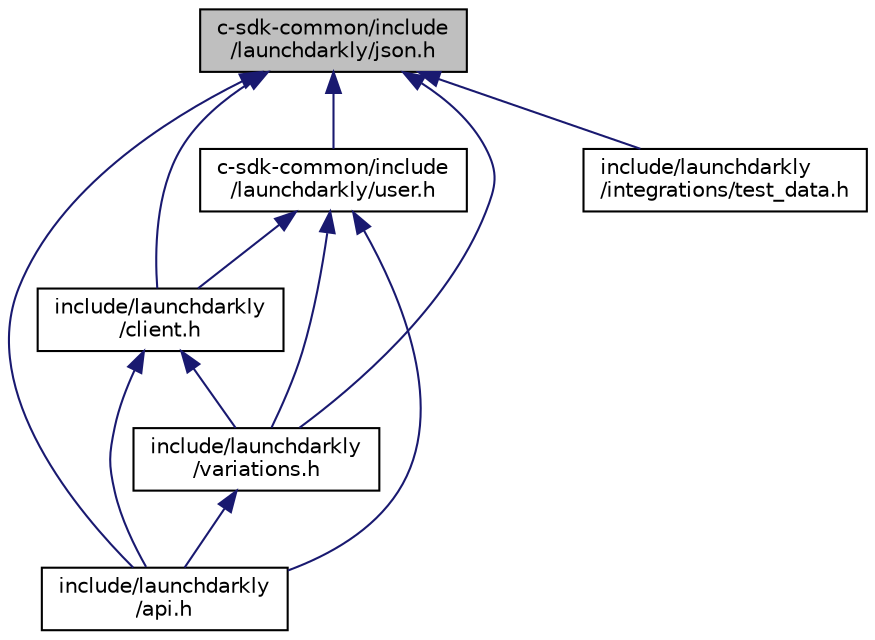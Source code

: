 digraph "c-sdk-common/include/launchdarkly/json.h"
{
  edge [fontname="Helvetica",fontsize="10",labelfontname="Helvetica",labelfontsize="10"];
  node [fontname="Helvetica",fontsize="10",shape=record];
  Node3 [label="c-sdk-common/include\l/launchdarkly/json.h",height=0.2,width=0.4,color="black", fillcolor="grey75", style="filled", fontcolor="black"];
  Node3 -> Node4 [dir="back",color="midnightblue",fontsize="10",style="solid",fontname="Helvetica"];
  Node4 [label="include/launchdarkly\l/client.h",height=0.2,width=0.4,color="black", fillcolor="white", style="filled",URL="$client_8h.html",tooltip="Public API for Client operations. "];
  Node4 -> Node5 [dir="back",color="midnightblue",fontsize="10",style="solid",fontname="Helvetica"];
  Node5 [label="include/launchdarkly\l/api.h",height=0.2,width=0.4,color="black", fillcolor="white", style="filled",URL="$api_8h.html",tooltip="Public API. Include this for every public operation. "];
  Node4 -> Node6 [dir="back",color="midnightblue",fontsize="10",style="solid",fontname="Helvetica"];
  Node6 [label="include/launchdarkly\l/variations.h",height=0.2,width=0.4,color="black", fillcolor="white", style="filled",URL="$variations_8h.html",tooltip="Public API for evaluation variations. "];
  Node6 -> Node5 [dir="back",color="midnightblue",fontsize="10",style="solid",fontname="Helvetica"];
  Node3 -> Node7 [dir="back",color="midnightblue",fontsize="10",style="solid",fontname="Helvetica"];
  Node7 [label="c-sdk-common/include\l/launchdarkly/user.h",height=0.2,width=0.4,color="black", fillcolor="white", style="filled",URL="$user_8h.html",tooltip="Public API Interface for User construction. "];
  Node7 -> Node4 [dir="back",color="midnightblue",fontsize="10",style="solid",fontname="Helvetica"];
  Node7 -> Node5 [dir="back",color="midnightblue",fontsize="10",style="solid",fontname="Helvetica"];
  Node7 -> Node6 [dir="back",color="midnightblue",fontsize="10",style="solid",fontname="Helvetica"];
  Node3 -> Node5 [dir="back",color="midnightblue",fontsize="10",style="solid",fontname="Helvetica"];
  Node3 -> Node6 [dir="back",color="midnightblue",fontsize="10",style="solid",fontname="Helvetica"];
  Node3 -> Node8 [dir="back",color="midnightblue",fontsize="10",style="solid",fontname="Helvetica"];
  Node8 [label="include/launchdarkly\l/integrations/test_data.h",height=0.2,width=0.4,color="black", fillcolor="white", style="filled",URL="$test__data_8h.html",tooltip="Public API for LDTestData. "];
}
